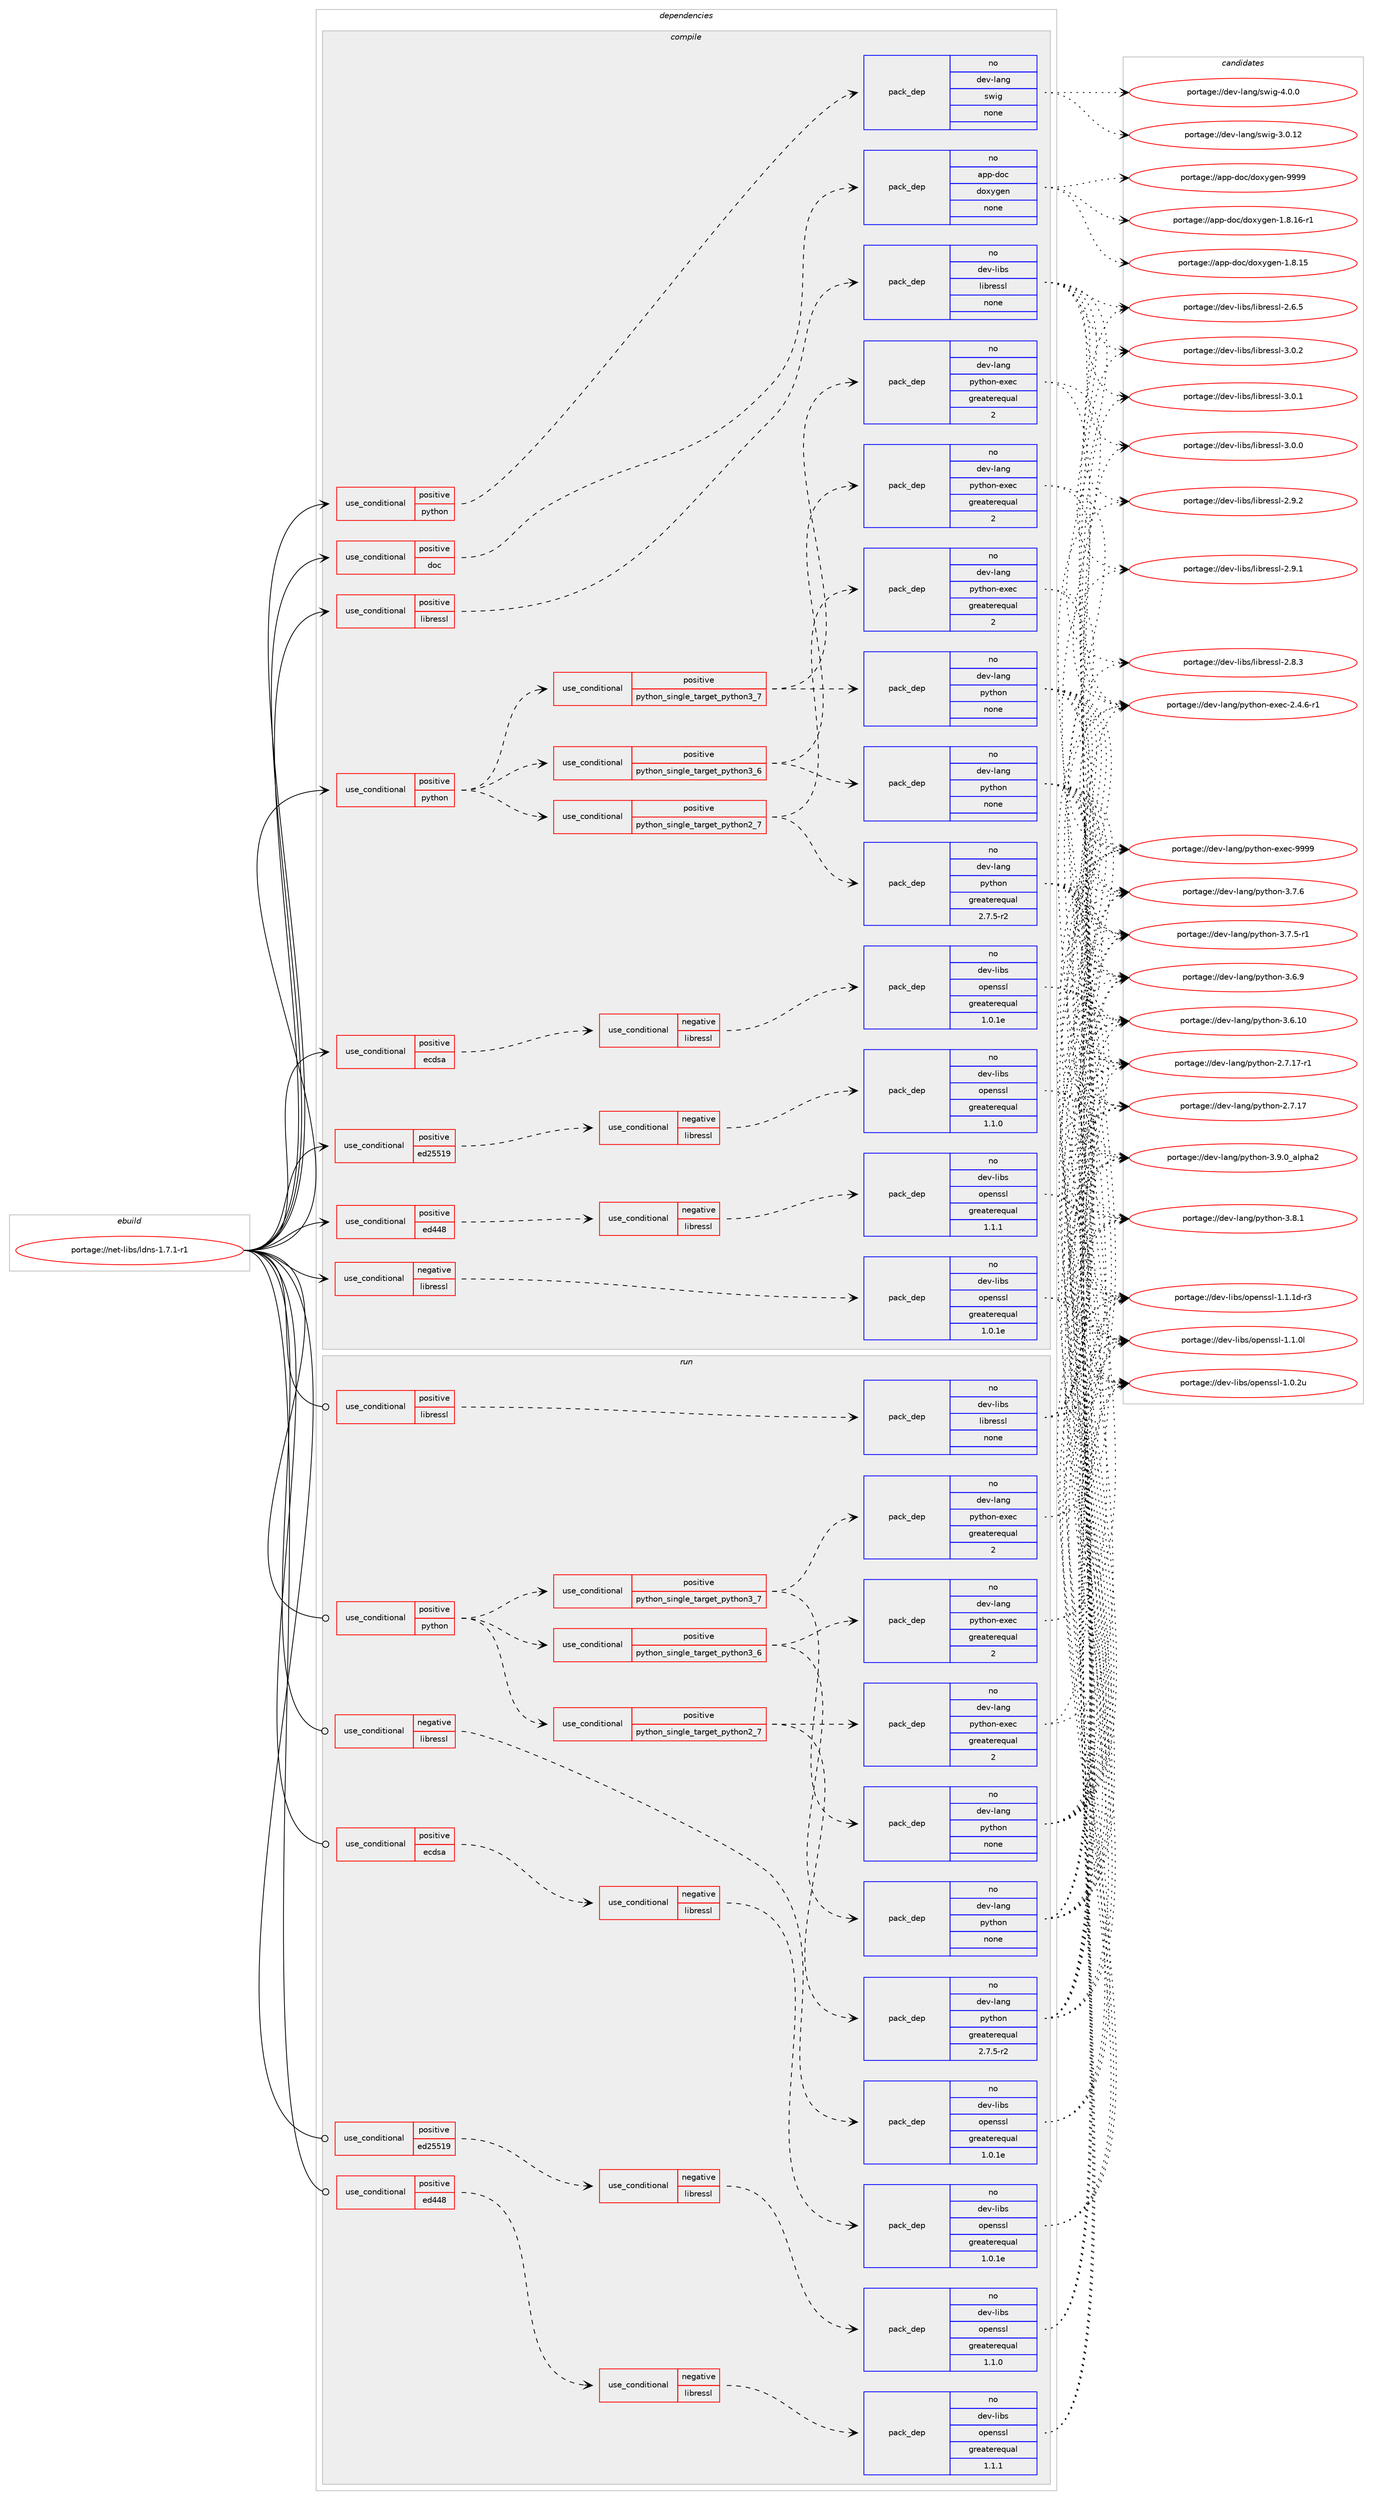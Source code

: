 digraph prolog {

# *************
# Graph options
# *************

newrank=true;
concentrate=true;
compound=true;
graph [rankdir=LR,fontname=Helvetica,fontsize=10,ranksep=1.5];#, ranksep=2.5, nodesep=0.2];
edge  [arrowhead=vee];
node  [fontname=Helvetica,fontsize=10];

# **********
# The ebuild
# **********

subgraph cluster_leftcol {
color=gray;
rank=same;
label=<<i>ebuild</i>>;
id [label="portage://net-libs/ldns-1.7.1-r1", color=red, width=4, href="../net-libs/ldns-1.7.1-r1.svg"];
}

# ****************
# The dependencies
# ****************

subgraph cluster_midcol {
color=gray;
label=<<i>dependencies</i>>;
subgraph cluster_compile {
fillcolor="#eeeeee";
style=filled;
label=<<i>compile</i>>;
subgraph cond26279 {
dependency124116 [label=<<TABLE BORDER="0" CELLBORDER="1" CELLSPACING="0" CELLPADDING="4"><TR><TD ROWSPAN="3" CELLPADDING="10">use_conditional</TD></TR><TR><TD>negative</TD></TR><TR><TD>libressl</TD></TR></TABLE>>, shape=none, color=red];
subgraph pack95688 {
dependency124117 [label=<<TABLE BORDER="0" CELLBORDER="1" CELLSPACING="0" CELLPADDING="4" WIDTH="220"><TR><TD ROWSPAN="6" CELLPADDING="30">pack_dep</TD></TR><TR><TD WIDTH="110">no</TD></TR><TR><TD>dev-libs</TD></TR><TR><TD>openssl</TD></TR><TR><TD>greaterequal</TD></TR><TR><TD>1.0.1e</TD></TR></TABLE>>, shape=none, color=blue];
}
dependency124116:e -> dependency124117:w [weight=20,style="dashed",arrowhead="vee"];
}
id:e -> dependency124116:w [weight=20,style="solid",arrowhead="vee"];
subgraph cond26280 {
dependency124118 [label=<<TABLE BORDER="0" CELLBORDER="1" CELLSPACING="0" CELLPADDING="4"><TR><TD ROWSPAN="3" CELLPADDING="10">use_conditional</TD></TR><TR><TD>positive</TD></TR><TR><TD>doc</TD></TR></TABLE>>, shape=none, color=red];
subgraph pack95689 {
dependency124119 [label=<<TABLE BORDER="0" CELLBORDER="1" CELLSPACING="0" CELLPADDING="4" WIDTH="220"><TR><TD ROWSPAN="6" CELLPADDING="30">pack_dep</TD></TR><TR><TD WIDTH="110">no</TD></TR><TR><TD>app-doc</TD></TR><TR><TD>doxygen</TD></TR><TR><TD>none</TD></TR><TR><TD></TD></TR></TABLE>>, shape=none, color=blue];
}
dependency124118:e -> dependency124119:w [weight=20,style="dashed",arrowhead="vee"];
}
id:e -> dependency124118:w [weight=20,style="solid",arrowhead="vee"];
subgraph cond26281 {
dependency124120 [label=<<TABLE BORDER="0" CELLBORDER="1" CELLSPACING="0" CELLPADDING="4"><TR><TD ROWSPAN="3" CELLPADDING="10">use_conditional</TD></TR><TR><TD>positive</TD></TR><TR><TD>ecdsa</TD></TR></TABLE>>, shape=none, color=red];
subgraph cond26282 {
dependency124121 [label=<<TABLE BORDER="0" CELLBORDER="1" CELLSPACING="0" CELLPADDING="4"><TR><TD ROWSPAN="3" CELLPADDING="10">use_conditional</TD></TR><TR><TD>negative</TD></TR><TR><TD>libressl</TD></TR></TABLE>>, shape=none, color=red];
subgraph pack95690 {
dependency124122 [label=<<TABLE BORDER="0" CELLBORDER="1" CELLSPACING="0" CELLPADDING="4" WIDTH="220"><TR><TD ROWSPAN="6" CELLPADDING="30">pack_dep</TD></TR><TR><TD WIDTH="110">no</TD></TR><TR><TD>dev-libs</TD></TR><TR><TD>openssl</TD></TR><TR><TD>greaterequal</TD></TR><TR><TD>1.0.1e</TD></TR></TABLE>>, shape=none, color=blue];
}
dependency124121:e -> dependency124122:w [weight=20,style="dashed",arrowhead="vee"];
}
dependency124120:e -> dependency124121:w [weight=20,style="dashed",arrowhead="vee"];
}
id:e -> dependency124120:w [weight=20,style="solid",arrowhead="vee"];
subgraph cond26283 {
dependency124123 [label=<<TABLE BORDER="0" CELLBORDER="1" CELLSPACING="0" CELLPADDING="4"><TR><TD ROWSPAN="3" CELLPADDING="10">use_conditional</TD></TR><TR><TD>positive</TD></TR><TR><TD>ed25519</TD></TR></TABLE>>, shape=none, color=red];
subgraph cond26284 {
dependency124124 [label=<<TABLE BORDER="0" CELLBORDER="1" CELLSPACING="0" CELLPADDING="4"><TR><TD ROWSPAN="3" CELLPADDING="10">use_conditional</TD></TR><TR><TD>negative</TD></TR><TR><TD>libressl</TD></TR></TABLE>>, shape=none, color=red];
subgraph pack95691 {
dependency124125 [label=<<TABLE BORDER="0" CELLBORDER="1" CELLSPACING="0" CELLPADDING="4" WIDTH="220"><TR><TD ROWSPAN="6" CELLPADDING="30">pack_dep</TD></TR><TR><TD WIDTH="110">no</TD></TR><TR><TD>dev-libs</TD></TR><TR><TD>openssl</TD></TR><TR><TD>greaterequal</TD></TR><TR><TD>1.1.0</TD></TR></TABLE>>, shape=none, color=blue];
}
dependency124124:e -> dependency124125:w [weight=20,style="dashed",arrowhead="vee"];
}
dependency124123:e -> dependency124124:w [weight=20,style="dashed",arrowhead="vee"];
}
id:e -> dependency124123:w [weight=20,style="solid",arrowhead="vee"];
subgraph cond26285 {
dependency124126 [label=<<TABLE BORDER="0" CELLBORDER="1" CELLSPACING="0" CELLPADDING="4"><TR><TD ROWSPAN="3" CELLPADDING="10">use_conditional</TD></TR><TR><TD>positive</TD></TR><TR><TD>ed448</TD></TR></TABLE>>, shape=none, color=red];
subgraph cond26286 {
dependency124127 [label=<<TABLE BORDER="0" CELLBORDER="1" CELLSPACING="0" CELLPADDING="4"><TR><TD ROWSPAN="3" CELLPADDING="10">use_conditional</TD></TR><TR><TD>negative</TD></TR><TR><TD>libressl</TD></TR></TABLE>>, shape=none, color=red];
subgraph pack95692 {
dependency124128 [label=<<TABLE BORDER="0" CELLBORDER="1" CELLSPACING="0" CELLPADDING="4" WIDTH="220"><TR><TD ROWSPAN="6" CELLPADDING="30">pack_dep</TD></TR><TR><TD WIDTH="110">no</TD></TR><TR><TD>dev-libs</TD></TR><TR><TD>openssl</TD></TR><TR><TD>greaterequal</TD></TR><TR><TD>1.1.1</TD></TR></TABLE>>, shape=none, color=blue];
}
dependency124127:e -> dependency124128:w [weight=20,style="dashed",arrowhead="vee"];
}
dependency124126:e -> dependency124127:w [weight=20,style="dashed",arrowhead="vee"];
}
id:e -> dependency124126:w [weight=20,style="solid",arrowhead="vee"];
subgraph cond26287 {
dependency124129 [label=<<TABLE BORDER="0" CELLBORDER="1" CELLSPACING="0" CELLPADDING="4"><TR><TD ROWSPAN="3" CELLPADDING="10">use_conditional</TD></TR><TR><TD>positive</TD></TR><TR><TD>libressl</TD></TR></TABLE>>, shape=none, color=red];
subgraph pack95693 {
dependency124130 [label=<<TABLE BORDER="0" CELLBORDER="1" CELLSPACING="0" CELLPADDING="4" WIDTH="220"><TR><TD ROWSPAN="6" CELLPADDING="30">pack_dep</TD></TR><TR><TD WIDTH="110">no</TD></TR><TR><TD>dev-libs</TD></TR><TR><TD>libressl</TD></TR><TR><TD>none</TD></TR><TR><TD></TD></TR></TABLE>>, shape=none, color=blue];
}
dependency124129:e -> dependency124130:w [weight=20,style="dashed",arrowhead="vee"];
}
id:e -> dependency124129:w [weight=20,style="solid",arrowhead="vee"];
subgraph cond26288 {
dependency124131 [label=<<TABLE BORDER="0" CELLBORDER="1" CELLSPACING="0" CELLPADDING="4"><TR><TD ROWSPAN="3" CELLPADDING="10">use_conditional</TD></TR><TR><TD>positive</TD></TR><TR><TD>python</TD></TR></TABLE>>, shape=none, color=red];
subgraph cond26289 {
dependency124132 [label=<<TABLE BORDER="0" CELLBORDER="1" CELLSPACING="0" CELLPADDING="4"><TR><TD ROWSPAN="3" CELLPADDING="10">use_conditional</TD></TR><TR><TD>positive</TD></TR><TR><TD>python_single_target_python2_7</TD></TR></TABLE>>, shape=none, color=red];
subgraph pack95694 {
dependency124133 [label=<<TABLE BORDER="0" CELLBORDER="1" CELLSPACING="0" CELLPADDING="4" WIDTH="220"><TR><TD ROWSPAN="6" CELLPADDING="30">pack_dep</TD></TR><TR><TD WIDTH="110">no</TD></TR><TR><TD>dev-lang</TD></TR><TR><TD>python</TD></TR><TR><TD>greaterequal</TD></TR><TR><TD>2.7.5-r2</TD></TR></TABLE>>, shape=none, color=blue];
}
dependency124132:e -> dependency124133:w [weight=20,style="dashed",arrowhead="vee"];
subgraph pack95695 {
dependency124134 [label=<<TABLE BORDER="0" CELLBORDER="1" CELLSPACING="0" CELLPADDING="4" WIDTH="220"><TR><TD ROWSPAN="6" CELLPADDING="30">pack_dep</TD></TR><TR><TD WIDTH="110">no</TD></TR><TR><TD>dev-lang</TD></TR><TR><TD>python-exec</TD></TR><TR><TD>greaterequal</TD></TR><TR><TD>2</TD></TR></TABLE>>, shape=none, color=blue];
}
dependency124132:e -> dependency124134:w [weight=20,style="dashed",arrowhead="vee"];
}
dependency124131:e -> dependency124132:w [weight=20,style="dashed",arrowhead="vee"];
subgraph cond26290 {
dependency124135 [label=<<TABLE BORDER="0" CELLBORDER="1" CELLSPACING="0" CELLPADDING="4"><TR><TD ROWSPAN="3" CELLPADDING="10">use_conditional</TD></TR><TR><TD>positive</TD></TR><TR><TD>python_single_target_python3_6</TD></TR></TABLE>>, shape=none, color=red];
subgraph pack95696 {
dependency124136 [label=<<TABLE BORDER="0" CELLBORDER="1" CELLSPACING="0" CELLPADDING="4" WIDTH="220"><TR><TD ROWSPAN="6" CELLPADDING="30">pack_dep</TD></TR><TR><TD WIDTH="110">no</TD></TR><TR><TD>dev-lang</TD></TR><TR><TD>python</TD></TR><TR><TD>none</TD></TR><TR><TD></TD></TR></TABLE>>, shape=none, color=blue];
}
dependency124135:e -> dependency124136:w [weight=20,style="dashed",arrowhead="vee"];
subgraph pack95697 {
dependency124137 [label=<<TABLE BORDER="0" CELLBORDER="1" CELLSPACING="0" CELLPADDING="4" WIDTH="220"><TR><TD ROWSPAN="6" CELLPADDING="30">pack_dep</TD></TR><TR><TD WIDTH="110">no</TD></TR><TR><TD>dev-lang</TD></TR><TR><TD>python-exec</TD></TR><TR><TD>greaterequal</TD></TR><TR><TD>2</TD></TR></TABLE>>, shape=none, color=blue];
}
dependency124135:e -> dependency124137:w [weight=20,style="dashed",arrowhead="vee"];
}
dependency124131:e -> dependency124135:w [weight=20,style="dashed",arrowhead="vee"];
subgraph cond26291 {
dependency124138 [label=<<TABLE BORDER="0" CELLBORDER="1" CELLSPACING="0" CELLPADDING="4"><TR><TD ROWSPAN="3" CELLPADDING="10">use_conditional</TD></TR><TR><TD>positive</TD></TR><TR><TD>python_single_target_python3_7</TD></TR></TABLE>>, shape=none, color=red];
subgraph pack95698 {
dependency124139 [label=<<TABLE BORDER="0" CELLBORDER="1" CELLSPACING="0" CELLPADDING="4" WIDTH="220"><TR><TD ROWSPAN="6" CELLPADDING="30">pack_dep</TD></TR><TR><TD WIDTH="110">no</TD></TR><TR><TD>dev-lang</TD></TR><TR><TD>python</TD></TR><TR><TD>none</TD></TR><TR><TD></TD></TR></TABLE>>, shape=none, color=blue];
}
dependency124138:e -> dependency124139:w [weight=20,style="dashed",arrowhead="vee"];
subgraph pack95699 {
dependency124140 [label=<<TABLE BORDER="0" CELLBORDER="1" CELLSPACING="0" CELLPADDING="4" WIDTH="220"><TR><TD ROWSPAN="6" CELLPADDING="30">pack_dep</TD></TR><TR><TD WIDTH="110">no</TD></TR><TR><TD>dev-lang</TD></TR><TR><TD>python-exec</TD></TR><TR><TD>greaterequal</TD></TR><TR><TD>2</TD></TR></TABLE>>, shape=none, color=blue];
}
dependency124138:e -> dependency124140:w [weight=20,style="dashed",arrowhead="vee"];
}
dependency124131:e -> dependency124138:w [weight=20,style="dashed",arrowhead="vee"];
}
id:e -> dependency124131:w [weight=20,style="solid",arrowhead="vee"];
subgraph cond26292 {
dependency124141 [label=<<TABLE BORDER="0" CELLBORDER="1" CELLSPACING="0" CELLPADDING="4"><TR><TD ROWSPAN="3" CELLPADDING="10">use_conditional</TD></TR><TR><TD>positive</TD></TR><TR><TD>python</TD></TR></TABLE>>, shape=none, color=red];
subgraph pack95700 {
dependency124142 [label=<<TABLE BORDER="0" CELLBORDER="1" CELLSPACING="0" CELLPADDING="4" WIDTH="220"><TR><TD ROWSPAN="6" CELLPADDING="30">pack_dep</TD></TR><TR><TD WIDTH="110">no</TD></TR><TR><TD>dev-lang</TD></TR><TR><TD>swig</TD></TR><TR><TD>none</TD></TR><TR><TD></TD></TR></TABLE>>, shape=none, color=blue];
}
dependency124141:e -> dependency124142:w [weight=20,style="dashed",arrowhead="vee"];
}
id:e -> dependency124141:w [weight=20,style="solid",arrowhead="vee"];
}
subgraph cluster_compileandrun {
fillcolor="#eeeeee";
style=filled;
label=<<i>compile and run</i>>;
}
subgraph cluster_run {
fillcolor="#eeeeee";
style=filled;
label=<<i>run</i>>;
subgraph cond26293 {
dependency124143 [label=<<TABLE BORDER="0" CELLBORDER="1" CELLSPACING="0" CELLPADDING="4"><TR><TD ROWSPAN="3" CELLPADDING="10">use_conditional</TD></TR><TR><TD>negative</TD></TR><TR><TD>libressl</TD></TR></TABLE>>, shape=none, color=red];
subgraph pack95701 {
dependency124144 [label=<<TABLE BORDER="0" CELLBORDER="1" CELLSPACING="0" CELLPADDING="4" WIDTH="220"><TR><TD ROWSPAN="6" CELLPADDING="30">pack_dep</TD></TR><TR><TD WIDTH="110">no</TD></TR><TR><TD>dev-libs</TD></TR><TR><TD>openssl</TD></TR><TR><TD>greaterequal</TD></TR><TR><TD>1.0.1e</TD></TR></TABLE>>, shape=none, color=blue];
}
dependency124143:e -> dependency124144:w [weight=20,style="dashed",arrowhead="vee"];
}
id:e -> dependency124143:w [weight=20,style="solid",arrowhead="odot"];
subgraph cond26294 {
dependency124145 [label=<<TABLE BORDER="0" CELLBORDER="1" CELLSPACING="0" CELLPADDING="4"><TR><TD ROWSPAN="3" CELLPADDING="10">use_conditional</TD></TR><TR><TD>positive</TD></TR><TR><TD>ecdsa</TD></TR></TABLE>>, shape=none, color=red];
subgraph cond26295 {
dependency124146 [label=<<TABLE BORDER="0" CELLBORDER="1" CELLSPACING="0" CELLPADDING="4"><TR><TD ROWSPAN="3" CELLPADDING="10">use_conditional</TD></TR><TR><TD>negative</TD></TR><TR><TD>libressl</TD></TR></TABLE>>, shape=none, color=red];
subgraph pack95702 {
dependency124147 [label=<<TABLE BORDER="0" CELLBORDER="1" CELLSPACING="0" CELLPADDING="4" WIDTH="220"><TR><TD ROWSPAN="6" CELLPADDING="30">pack_dep</TD></TR><TR><TD WIDTH="110">no</TD></TR><TR><TD>dev-libs</TD></TR><TR><TD>openssl</TD></TR><TR><TD>greaterequal</TD></TR><TR><TD>1.0.1e</TD></TR></TABLE>>, shape=none, color=blue];
}
dependency124146:e -> dependency124147:w [weight=20,style="dashed",arrowhead="vee"];
}
dependency124145:e -> dependency124146:w [weight=20,style="dashed",arrowhead="vee"];
}
id:e -> dependency124145:w [weight=20,style="solid",arrowhead="odot"];
subgraph cond26296 {
dependency124148 [label=<<TABLE BORDER="0" CELLBORDER="1" CELLSPACING="0" CELLPADDING="4"><TR><TD ROWSPAN="3" CELLPADDING="10">use_conditional</TD></TR><TR><TD>positive</TD></TR><TR><TD>ed25519</TD></TR></TABLE>>, shape=none, color=red];
subgraph cond26297 {
dependency124149 [label=<<TABLE BORDER="0" CELLBORDER="1" CELLSPACING="0" CELLPADDING="4"><TR><TD ROWSPAN="3" CELLPADDING="10">use_conditional</TD></TR><TR><TD>negative</TD></TR><TR><TD>libressl</TD></TR></TABLE>>, shape=none, color=red];
subgraph pack95703 {
dependency124150 [label=<<TABLE BORDER="0" CELLBORDER="1" CELLSPACING="0" CELLPADDING="4" WIDTH="220"><TR><TD ROWSPAN="6" CELLPADDING="30">pack_dep</TD></TR><TR><TD WIDTH="110">no</TD></TR><TR><TD>dev-libs</TD></TR><TR><TD>openssl</TD></TR><TR><TD>greaterequal</TD></TR><TR><TD>1.1.0</TD></TR></TABLE>>, shape=none, color=blue];
}
dependency124149:e -> dependency124150:w [weight=20,style="dashed",arrowhead="vee"];
}
dependency124148:e -> dependency124149:w [weight=20,style="dashed",arrowhead="vee"];
}
id:e -> dependency124148:w [weight=20,style="solid",arrowhead="odot"];
subgraph cond26298 {
dependency124151 [label=<<TABLE BORDER="0" CELLBORDER="1" CELLSPACING="0" CELLPADDING="4"><TR><TD ROWSPAN="3" CELLPADDING="10">use_conditional</TD></TR><TR><TD>positive</TD></TR><TR><TD>ed448</TD></TR></TABLE>>, shape=none, color=red];
subgraph cond26299 {
dependency124152 [label=<<TABLE BORDER="0" CELLBORDER="1" CELLSPACING="0" CELLPADDING="4"><TR><TD ROWSPAN="3" CELLPADDING="10">use_conditional</TD></TR><TR><TD>negative</TD></TR><TR><TD>libressl</TD></TR></TABLE>>, shape=none, color=red];
subgraph pack95704 {
dependency124153 [label=<<TABLE BORDER="0" CELLBORDER="1" CELLSPACING="0" CELLPADDING="4" WIDTH="220"><TR><TD ROWSPAN="6" CELLPADDING="30">pack_dep</TD></TR><TR><TD WIDTH="110">no</TD></TR><TR><TD>dev-libs</TD></TR><TR><TD>openssl</TD></TR><TR><TD>greaterequal</TD></TR><TR><TD>1.1.1</TD></TR></TABLE>>, shape=none, color=blue];
}
dependency124152:e -> dependency124153:w [weight=20,style="dashed",arrowhead="vee"];
}
dependency124151:e -> dependency124152:w [weight=20,style="dashed",arrowhead="vee"];
}
id:e -> dependency124151:w [weight=20,style="solid",arrowhead="odot"];
subgraph cond26300 {
dependency124154 [label=<<TABLE BORDER="0" CELLBORDER="1" CELLSPACING="0" CELLPADDING="4"><TR><TD ROWSPAN="3" CELLPADDING="10">use_conditional</TD></TR><TR><TD>positive</TD></TR><TR><TD>libressl</TD></TR></TABLE>>, shape=none, color=red];
subgraph pack95705 {
dependency124155 [label=<<TABLE BORDER="0" CELLBORDER="1" CELLSPACING="0" CELLPADDING="4" WIDTH="220"><TR><TD ROWSPAN="6" CELLPADDING="30">pack_dep</TD></TR><TR><TD WIDTH="110">no</TD></TR><TR><TD>dev-libs</TD></TR><TR><TD>libressl</TD></TR><TR><TD>none</TD></TR><TR><TD></TD></TR></TABLE>>, shape=none, color=blue];
}
dependency124154:e -> dependency124155:w [weight=20,style="dashed",arrowhead="vee"];
}
id:e -> dependency124154:w [weight=20,style="solid",arrowhead="odot"];
subgraph cond26301 {
dependency124156 [label=<<TABLE BORDER="0" CELLBORDER="1" CELLSPACING="0" CELLPADDING="4"><TR><TD ROWSPAN="3" CELLPADDING="10">use_conditional</TD></TR><TR><TD>positive</TD></TR><TR><TD>python</TD></TR></TABLE>>, shape=none, color=red];
subgraph cond26302 {
dependency124157 [label=<<TABLE BORDER="0" CELLBORDER="1" CELLSPACING="0" CELLPADDING="4"><TR><TD ROWSPAN="3" CELLPADDING="10">use_conditional</TD></TR><TR><TD>positive</TD></TR><TR><TD>python_single_target_python2_7</TD></TR></TABLE>>, shape=none, color=red];
subgraph pack95706 {
dependency124158 [label=<<TABLE BORDER="0" CELLBORDER="1" CELLSPACING="0" CELLPADDING="4" WIDTH="220"><TR><TD ROWSPAN="6" CELLPADDING="30">pack_dep</TD></TR><TR><TD WIDTH="110">no</TD></TR><TR><TD>dev-lang</TD></TR><TR><TD>python</TD></TR><TR><TD>greaterequal</TD></TR><TR><TD>2.7.5-r2</TD></TR></TABLE>>, shape=none, color=blue];
}
dependency124157:e -> dependency124158:w [weight=20,style="dashed",arrowhead="vee"];
subgraph pack95707 {
dependency124159 [label=<<TABLE BORDER="0" CELLBORDER="1" CELLSPACING="0" CELLPADDING="4" WIDTH="220"><TR><TD ROWSPAN="6" CELLPADDING="30">pack_dep</TD></TR><TR><TD WIDTH="110">no</TD></TR><TR><TD>dev-lang</TD></TR><TR><TD>python-exec</TD></TR><TR><TD>greaterequal</TD></TR><TR><TD>2</TD></TR></TABLE>>, shape=none, color=blue];
}
dependency124157:e -> dependency124159:w [weight=20,style="dashed",arrowhead="vee"];
}
dependency124156:e -> dependency124157:w [weight=20,style="dashed",arrowhead="vee"];
subgraph cond26303 {
dependency124160 [label=<<TABLE BORDER="0" CELLBORDER="1" CELLSPACING="0" CELLPADDING="4"><TR><TD ROWSPAN="3" CELLPADDING="10">use_conditional</TD></TR><TR><TD>positive</TD></TR><TR><TD>python_single_target_python3_6</TD></TR></TABLE>>, shape=none, color=red];
subgraph pack95708 {
dependency124161 [label=<<TABLE BORDER="0" CELLBORDER="1" CELLSPACING="0" CELLPADDING="4" WIDTH="220"><TR><TD ROWSPAN="6" CELLPADDING="30">pack_dep</TD></TR><TR><TD WIDTH="110">no</TD></TR><TR><TD>dev-lang</TD></TR><TR><TD>python</TD></TR><TR><TD>none</TD></TR><TR><TD></TD></TR></TABLE>>, shape=none, color=blue];
}
dependency124160:e -> dependency124161:w [weight=20,style="dashed",arrowhead="vee"];
subgraph pack95709 {
dependency124162 [label=<<TABLE BORDER="0" CELLBORDER="1" CELLSPACING="0" CELLPADDING="4" WIDTH="220"><TR><TD ROWSPAN="6" CELLPADDING="30">pack_dep</TD></TR><TR><TD WIDTH="110">no</TD></TR><TR><TD>dev-lang</TD></TR><TR><TD>python-exec</TD></TR><TR><TD>greaterequal</TD></TR><TR><TD>2</TD></TR></TABLE>>, shape=none, color=blue];
}
dependency124160:e -> dependency124162:w [weight=20,style="dashed",arrowhead="vee"];
}
dependency124156:e -> dependency124160:w [weight=20,style="dashed",arrowhead="vee"];
subgraph cond26304 {
dependency124163 [label=<<TABLE BORDER="0" CELLBORDER="1" CELLSPACING="0" CELLPADDING="4"><TR><TD ROWSPAN="3" CELLPADDING="10">use_conditional</TD></TR><TR><TD>positive</TD></TR><TR><TD>python_single_target_python3_7</TD></TR></TABLE>>, shape=none, color=red];
subgraph pack95710 {
dependency124164 [label=<<TABLE BORDER="0" CELLBORDER="1" CELLSPACING="0" CELLPADDING="4" WIDTH="220"><TR><TD ROWSPAN="6" CELLPADDING="30">pack_dep</TD></TR><TR><TD WIDTH="110">no</TD></TR><TR><TD>dev-lang</TD></TR><TR><TD>python</TD></TR><TR><TD>none</TD></TR><TR><TD></TD></TR></TABLE>>, shape=none, color=blue];
}
dependency124163:e -> dependency124164:w [weight=20,style="dashed",arrowhead="vee"];
subgraph pack95711 {
dependency124165 [label=<<TABLE BORDER="0" CELLBORDER="1" CELLSPACING="0" CELLPADDING="4" WIDTH="220"><TR><TD ROWSPAN="6" CELLPADDING="30">pack_dep</TD></TR><TR><TD WIDTH="110">no</TD></TR><TR><TD>dev-lang</TD></TR><TR><TD>python-exec</TD></TR><TR><TD>greaterequal</TD></TR><TR><TD>2</TD></TR></TABLE>>, shape=none, color=blue];
}
dependency124163:e -> dependency124165:w [weight=20,style="dashed",arrowhead="vee"];
}
dependency124156:e -> dependency124163:w [weight=20,style="dashed",arrowhead="vee"];
}
id:e -> dependency124156:w [weight=20,style="solid",arrowhead="odot"];
}
}

# **************
# The candidates
# **************

subgraph cluster_choices {
rank=same;
color=gray;
label=<<i>candidates</i>>;

subgraph choice95688 {
color=black;
nodesep=1;
choice1001011184510810598115471111121011101151151084549464946491004511451 [label="portage://dev-libs/openssl-1.1.1d-r3", color=red, width=4,href="../dev-libs/openssl-1.1.1d-r3.svg"];
choice100101118451081059811547111112101110115115108454946494648108 [label="portage://dev-libs/openssl-1.1.0l", color=red, width=4,href="../dev-libs/openssl-1.1.0l.svg"];
choice100101118451081059811547111112101110115115108454946484650117 [label="portage://dev-libs/openssl-1.0.2u", color=red, width=4,href="../dev-libs/openssl-1.0.2u.svg"];
dependency124117:e -> choice1001011184510810598115471111121011101151151084549464946491004511451:w [style=dotted,weight="100"];
dependency124117:e -> choice100101118451081059811547111112101110115115108454946494648108:w [style=dotted,weight="100"];
dependency124117:e -> choice100101118451081059811547111112101110115115108454946484650117:w [style=dotted,weight="100"];
}
subgraph choice95689 {
color=black;
nodesep=1;
choice971121124510011199471001111201211031011104557575757 [label="portage://app-doc/doxygen-9999", color=red, width=4,href="../app-doc/doxygen-9999.svg"];
choice97112112451001119947100111120121103101110454946564649544511449 [label="portage://app-doc/doxygen-1.8.16-r1", color=red, width=4,href="../app-doc/doxygen-1.8.16-r1.svg"];
choice9711211245100111994710011112012110310111045494656464953 [label="portage://app-doc/doxygen-1.8.15", color=red, width=4,href="../app-doc/doxygen-1.8.15.svg"];
dependency124119:e -> choice971121124510011199471001111201211031011104557575757:w [style=dotted,weight="100"];
dependency124119:e -> choice97112112451001119947100111120121103101110454946564649544511449:w [style=dotted,weight="100"];
dependency124119:e -> choice9711211245100111994710011112012110310111045494656464953:w [style=dotted,weight="100"];
}
subgraph choice95690 {
color=black;
nodesep=1;
choice1001011184510810598115471111121011101151151084549464946491004511451 [label="portage://dev-libs/openssl-1.1.1d-r3", color=red, width=4,href="../dev-libs/openssl-1.1.1d-r3.svg"];
choice100101118451081059811547111112101110115115108454946494648108 [label="portage://dev-libs/openssl-1.1.0l", color=red, width=4,href="../dev-libs/openssl-1.1.0l.svg"];
choice100101118451081059811547111112101110115115108454946484650117 [label="portage://dev-libs/openssl-1.0.2u", color=red, width=4,href="../dev-libs/openssl-1.0.2u.svg"];
dependency124122:e -> choice1001011184510810598115471111121011101151151084549464946491004511451:w [style=dotted,weight="100"];
dependency124122:e -> choice100101118451081059811547111112101110115115108454946494648108:w [style=dotted,weight="100"];
dependency124122:e -> choice100101118451081059811547111112101110115115108454946484650117:w [style=dotted,weight="100"];
}
subgraph choice95691 {
color=black;
nodesep=1;
choice1001011184510810598115471111121011101151151084549464946491004511451 [label="portage://dev-libs/openssl-1.1.1d-r3", color=red, width=4,href="../dev-libs/openssl-1.1.1d-r3.svg"];
choice100101118451081059811547111112101110115115108454946494648108 [label="portage://dev-libs/openssl-1.1.0l", color=red, width=4,href="../dev-libs/openssl-1.1.0l.svg"];
choice100101118451081059811547111112101110115115108454946484650117 [label="portage://dev-libs/openssl-1.0.2u", color=red, width=4,href="../dev-libs/openssl-1.0.2u.svg"];
dependency124125:e -> choice1001011184510810598115471111121011101151151084549464946491004511451:w [style=dotted,weight="100"];
dependency124125:e -> choice100101118451081059811547111112101110115115108454946494648108:w [style=dotted,weight="100"];
dependency124125:e -> choice100101118451081059811547111112101110115115108454946484650117:w [style=dotted,weight="100"];
}
subgraph choice95692 {
color=black;
nodesep=1;
choice1001011184510810598115471111121011101151151084549464946491004511451 [label="portage://dev-libs/openssl-1.1.1d-r3", color=red, width=4,href="../dev-libs/openssl-1.1.1d-r3.svg"];
choice100101118451081059811547111112101110115115108454946494648108 [label="portage://dev-libs/openssl-1.1.0l", color=red, width=4,href="../dev-libs/openssl-1.1.0l.svg"];
choice100101118451081059811547111112101110115115108454946484650117 [label="portage://dev-libs/openssl-1.0.2u", color=red, width=4,href="../dev-libs/openssl-1.0.2u.svg"];
dependency124128:e -> choice1001011184510810598115471111121011101151151084549464946491004511451:w [style=dotted,weight="100"];
dependency124128:e -> choice100101118451081059811547111112101110115115108454946494648108:w [style=dotted,weight="100"];
dependency124128:e -> choice100101118451081059811547111112101110115115108454946484650117:w [style=dotted,weight="100"];
}
subgraph choice95693 {
color=black;
nodesep=1;
choice10010111845108105981154710810598114101115115108455146484650 [label="portage://dev-libs/libressl-3.0.2", color=red, width=4,href="../dev-libs/libressl-3.0.2.svg"];
choice10010111845108105981154710810598114101115115108455146484649 [label="portage://dev-libs/libressl-3.0.1", color=red, width=4,href="../dev-libs/libressl-3.0.1.svg"];
choice10010111845108105981154710810598114101115115108455146484648 [label="portage://dev-libs/libressl-3.0.0", color=red, width=4,href="../dev-libs/libressl-3.0.0.svg"];
choice10010111845108105981154710810598114101115115108455046574650 [label="portage://dev-libs/libressl-2.9.2", color=red, width=4,href="../dev-libs/libressl-2.9.2.svg"];
choice10010111845108105981154710810598114101115115108455046574649 [label="portage://dev-libs/libressl-2.9.1", color=red, width=4,href="../dev-libs/libressl-2.9.1.svg"];
choice10010111845108105981154710810598114101115115108455046564651 [label="portage://dev-libs/libressl-2.8.3", color=red, width=4,href="../dev-libs/libressl-2.8.3.svg"];
choice10010111845108105981154710810598114101115115108455046544653 [label="portage://dev-libs/libressl-2.6.5", color=red, width=4,href="../dev-libs/libressl-2.6.5.svg"];
dependency124130:e -> choice10010111845108105981154710810598114101115115108455146484650:w [style=dotted,weight="100"];
dependency124130:e -> choice10010111845108105981154710810598114101115115108455146484649:w [style=dotted,weight="100"];
dependency124130:e -> choice10010111845108105981154710810598114101115115108455146484648:w [style=dotted,weight="100"];
dependency124130:e -> choice10010111845108105981154710810598114101115115108455046574650:w [style=dotted,weight="100"];
dependency124130:e -> choice10010111845108105981154710810598114101115115108455046574649:w [style=dotted,weight="100"];
dependency124130:e -> choice10010111845108105981154710810598114101115115108455046564651:w [style=dotted,weight="100"];
dependency124130:e -> choice10010111845108105981154710810598114101115115108455046544653:w [style=dotted,weight="100"];
}
subgraph choice95694 {
color=black;
nodesep=1;
choice10010111845108971101034711212111610411111045514657464895971081121049750 [label="portage://dev-lang/python-3.9.0_alpha2", color=red, width=4,href="../dev-lang/python-3.9.0_alpha2.svg"];
choice100101118451089711010347112121116104111110455146564649 [label="portage://dev-lang/python-3.8.1", color=red, width=4,href="../dev-lang/python-3.8.1.svg"];
choice100101118451089711010347112121116104111110455146554654 [label="portage://dev-lang/python-3.7.6", color=red, width=4,href="../dev-lang/python-3.7.6.svg"];
choice1001011184510897110103471121211161041111104551465546534511449 [label="portage://dev-lang/python-3.7.5-r1", color=red, width=4,href="../dev-lang/python-3.7.5-r1.svg"];
choice100101118451089711010347112121116104111110455146544657 [label="portage://dev-lang/python-3.6.9", color=red, width=4,href="../dev-lang/python-3.6.9.svg"];
choice10010111845108971101034711212111610411111045514654464948 [label="portage://dev-lang/python-3.6.10", color=red, width=4,href="../dev-lang/python-3.6.10.svg"];
choice100101118451089711010347112121116104111110455046554649554511449 [label="portage://dev-lang/python-2.7.17-r1", color=red, width=4,href="../dev-lang/python-2.7.17-r1.svg"];
choice10010111845108971101034711212111610411111045504655464955 [label="portage://dev-lang/python-2.7.17", color=red, width=4,href="../dev-lang/python-2.7.17.svg"];
dependency124133:e -> choice10010111845108971101034711212111610411111045514657464895971081121049750:w [style=dotted,weight="100"];
dependency124133:e -> choice100101118451089711010347112121116104111110455146564649:w [style=dotted,weight="100"];
dependency124133:e -> choice100101118451089711010347112121116104111110455146554654:w [style=dotted,weight="100"];
dependency124133:e -> choice1001011184510897110103471121211161041111104551465546534511449:w [style=dotted,weight="100"];
dependency124133:e -> choice100101118451089711010347112121116104111110455146544657:w [style=dotted,weight="100"];
dependency124133:e -> choice10010111845108971101034711212111610411111045514654464948:w [style=dotted,weight="100"];
dependency124133:e -> choice100101118451089711010347112121116104111110455046554649554511449:w [style=dotted,weight="100"];
dependency124133:e -> choice10010111845108971101034711212111610411111045504655464955:w [style=dotted,weight="100"];
}
subgraph choice95695 {
color=black;
nodesep=1;
choice10010111845108971101034711212111610411111045101120101994557575757 [label="portage://dev-lang/python-exec-9999", color=red, width=4,href="../dev-lang/python-exec-9999.svg"];
choice10010111845108971101034711212111610411111045101120101994550465246544511449 [label="portage://dev-lang/python-exec-2.4.6-r1", color=red, width=4,href="../dev-lang/python-exec-2.4.6-r1.svg"];
dependency124134:e -> choice10010111845108971101034711212111610411111045101120101994557575757:w [style=dotted,weight="100"];
dependency124134:e -> choice10010111845108971101034711212111610411111045101120101994550465246544511449:w [style=dotted,weight="100"];
}
subgraph choice95696 {
color=black;
nodesep=1;
choice10010111845108971101034711212111610411111045514657464895971081121049750 [label="portage://dev-lang/python-3.9.0_alpha2", color=red, width=4,href="../dev-lang/python-3.9.0_alpha2.svg"];
choice100101118451089711010347112121116104111110455146564649 [label="portage://dev-lang/python-3.8.1", color=red, width=4,href="../dev-lang/python-3.8.1.svg"];
choice100101118451089711010347112121116104111110455146554654 [label="portage://dev-lang/python-3.7.6", color=red, width=4,href="../dev-lang/python-3.7.6.svg"];
choice1001011184510897110103471121211161041111104551465546534511449 [label="portage://dev-lang/python-3.7.5-r1", color=red, width=4,href="../dev-lang/python-3.7.5-r1.svg"];
choice100101118451089711010347112121116104111110455146544657 [label="portage://dev-lang/python-3.6.9", color=red, width=4,href="../dev-lang/python-3.6.9.svg"];
choice10010111845108971101034711212111610411111045514654464948 [label="portage://dev-lang/python-3.6.10", color=red, width=4,href="../dev-lang/python-3.6.10.svg"];
choice100101118451089711010347112121116104111110455046554649554511449 [label="portage://dev-lang/python-2.7.17-r1", color=red, width=4,href="../dev-lang/python-2.7.17-r1.svg"];
choice10010111845108971101034711212111610411111045504655464955 [label="portage://dev-lang/python-2.7.17", color=red, width=4,href="../dev-lang/python-2.7.17.svg"];
dependency124136:e -> choice10010111845108971101034711212111610411111045514657464895971081121049750:w [style=dotted,weight="100"];
dependency124136:e -> choice100101118451089711010347112121116104111110455146564649:w [style=dotted,weight="100"];
dependency124136:e -> choice100101118451089711010347112121116104111110455146554654:w [style=dotted,weight="100"];
dependency124136:e -> choice1001011184510897110103471121211161041111104551465546534511449:w [style=dotted,weight="100"];
dependency124136:e -> choice100101118451089711010347112121116104111110455146544657:w [style=dotted,weight="100"];
dependency124136:e -> choice10010111845108971101034711212111610411111045514654464948:w [style=dotted,weight="100"];
dependency124136:e -> choice100101118451089711010347112121116104111110455046554649554511449:w [style=dotted,weight="100"];
dependency124136:e -> choice10010111845108971101034711212111610411111045504655464955:w [style=dotted,weight="100"];
}
subgraph choice95697 {
color=black;
nodesep=1;
choice10010111845108971101034711212111610411111045101120101994557575757 [label="portage://dev-lang/python-exec-9999", color=red, width=4,href="../dev-lang/python-exec-9999.svg"];
choice10010111845108971101034711212111610411111045101120101994550465246544511449 [label="portage://dev-lang/python-exec-2.4.6-r1", color=red, width=4,href="../dev-lang/python-exec-2.4.6-r1.svg"];
dependency124137:e -> choice10010111845108971101034711212111610411111045101120101994557575757:w [style=dotted,weight="100"];
dependency124137:e -> choice10010111845108971101034711212111610411111045101120101994550465246544511449:w [style=dotted,weight="100"];
}
subgraph choice95698 {
color=black;
nodesep=1;
choice10010111845108971101034711212111610411111045514657464895971081121049750 [label="portage://dev-lang/python-3.9.0_alpha2", color=red, width=4,href="../dev-lang/python-3.9.0_alpha2.svg"];
choice100101118451089711010347112121116104111110455146564649 [label="portage://dev-lang/python-3.8.1", color=red, width=4,href="../dev-lang/python-3.8.1.svg"];
choice100101118451089711010347112121116104111110455146554654 [label="portage://dev-lang/python-3.7.6", color=red, width=4,href="../dev-lang/python-3.7.6.svg"];
choice1001011184510897110103471121211161041111104551465546534511449 [label="portage://dev-lang/python-3.7.5-r1", color=red, width=4,href="../dev-lang/python-3.7.5-r1.svg"];
choice100101118451089711010347112121116104111110455146544657 [label="portage://dev-lang/python-3.6.9", color=red, width=4,href="../dev-lang/python-3.6.9.svg"];
choice10010111845108971101034711212111610411111045514654464948 [label="portage://dev-lang/python-3.6.10", color=red, width=4,href="../dev-lang/python-3.6.10.svg"];
choice100101118451089711010347112121116104111110455046554649554511449 [label="portage://dev-lang/python-2.7.17-r1", color=red, width=4,href="../dev-lang/python-2.7.17-r1.svg"];
choice10010111845108971101034711212111610411111045504655464955 [label="portage://dev-lang/python-2.7.17", color=red, width=4,href="../dev-lang/python-2.7.17.svg"];
dependency124139:e -> choice10010111845108971101034711212111610411111045514657464895971081121049750:w [style=dotted,weight="100"];
dependency124139:e -> choice100101118451089711010347112121116104111110455146564649:w [style=dotted,weight="100"];
dependency124139:e -> choice100101118451089711010347112121116104111110455146554654:w [style=dotted,weight="100"];
dependency124139:e -> choice1001011184510897110103471121211161041111104551465546534511449:w [style=dotted,weight="100"];
dependency124139:e -> choice100101118451089711010347112121116104111110455146544657:w [style=dotted,weight="100"];
dependency124139:e -> choice10010111845108971101034711212111610411111045514654464948:w [style=dotted,weight="100"];
dependency124139:e -> choice100101118451089711010347112121116104111110455046554649554511449:w [style=dotted,weight="100"];
dependency124139:e -> choice10010111845108971101034711212111610411111045504655464955:w [style=dotted,weight="100"];
}
subgraph choice95699 {
color=black;
nodesep=1;
choice10010111845108971101034711212111610411111045101120101994557575757 [label="portage://dev-lang/python-exec-9999", color=red, width=4,href="../dev-lang/python-exec-9999.svg"];
choice10010111845108971101034711212111610411111045101120101994550465246544511449 [label="portage://dev-lang/python-exec-2.4.6-r1", color=red, width=4,href="../dev-lang/python-exec-2.4.6-r1.svg"];
dependency124140:e -> choice10010111845108971101034711212111610411111045101120101994557575757:w [style=dotted,weight="100"];
dependency124140:e -> choice10010111845108971101034711212111610411111045101120101994550465246544511449:w [style=dotted,weight="100"];
}
subgraph choice95700 {
color=black;
nodesep=1;
choice100101118451089711010347115119105103455246484648 [label="portage://dev-lang/swig-4.0.0", color=red, width=4,href="../dev-lang/swig-4.0.0.svg"];
choice10010111845108971101034711511910510345514648464950 [label="portage://dev-lang/swig-3.0.12", color=red, width=4,href="../dev-lang/swig-3.0.12.svg"];
dependency124142:e -> choice100101118451089711010347115119105103455246484648:w [style=dotted,weight="100"];
dependency124142:e -> choice10010111845108971101034711511910510345514648464950:w [style=dotted,weight="100"];
}
subgraph choice95701 {
color=black;
nodesep=1;
choice1001011184510810598115471111121011101151151084549464946491004511451 [label="portage://dev-libs/openssl-1.1.1d-r3", color=red, width=4,href="../dev-libs/openssl-1.1.1d-r3.svg"];
choice100101118451081059811547111112101110115115108454946494648108 [label="portage://dev-libs/openssl-1.1.0l", color=red, width=4,href="../dev-libs/openssl-1.1.0l.svg"];
choice100101118451081059811547111112101110115115108454946484650117 [label="portage://dev-libs/openssl-1.0.2u", color=red, width=4,href="../dev-libs/openssl-1.0.2u.svg"];
dependency124144:e -> choice1001011184510810598115471111121011101151151084549464946491004511451:w [style=dotted,weight="100"];
dependency124144:e -> choice100101118451081059811547111112101110115115108454946494648108:w [style=dotted,weight="100"];
dependency124144:e -> choice100101118451081059811547111112101110115115108454946484650117:w [style=dotted,weight="100"];
}
subgraph choice95702 {
color=black;
nodesep=1;
choice1001011184510810598115471111121011101151151084549464946491004511451 [label="portage://dev-libs/openssl-1.1.1d-r3", color=red, width=4,href="../dev-libs/openssl-1.1.1d-r3.svg"];
choice100101118451081059811547111112101110115115108454946494648108 [label="portage://dev-libs/openssl-1.1.0l", color=red, width=4,href="../dev-libs/openssl-1.1.0l.svg"];
choice100101118451081059811547111112101110115115108454946484650117 [label="portage://dev-libs/openssl-1.0.2u", color=red, width=4,href="../dev-libs/openssl-1.0.2u.svg"];
dependency124147:e -> choice1001011184510810598115471111121011101151151084549464946491004511451:w [style=dotted,weight="100"];
dependency124147:e -> choice100101118451081059811547111112101110115115108454946494648108:w [style=dotted,weight="100"];
dependency124147:e -> choice100101118451081059811547111112101110115115108454946484650117:w [style=dotted,weight="100"];
}
subgraph choice95703 {
color=black;
nodesep=1;
choice1001011184510810598115471111121011101151151084549464946491004511451 [label="portage://dev-libs/openssl-1.1.1d-r3", color=red, width=4,href="../dev-libs/openssl-1.1.1d-r3.svg"];
choice100101118451081059811547111112101110115115108454946494648108 [label="portage://dev-libs/openssl-1.1.0l", color=red, width=4,href="../dev-libs/openssl-1.1.0l.svg"];
choice100101118451081059811547111112101110115115108454946484650117 [label="portage://dev-libs/openssl-1.0.2u", color=red, width=4,href="../dev-libs/openssl-1.0.2u.svg"];
dependency124150:e -> choice1001011184510810598115471111121011101151151084549464946491004511451:w [style=dotted,weight="100"];
dependency124150:e -> choice100101118451081059811547111112101110115115108454946494648108:w [style=dotted,weight="100"];
dependency124150:e -> choice100101118451081059811547111112101110115115108454946484650117:w [style=dotted,weight="100"];
}
subgraph choice95704 {
color=black;
nodesep=1;
choice1001011184510810598115471111121011101151151084549464946491004511451 [label="portage://dev-libs/openssl-1.1.1d-r3", color=red, width=4,href="../dev-libs/openssl-1.1.1d-r3.svg"];
choice100101118451081059811547111112101110115115108454946494648108 [label="portage://dev-libs/openssl-1.1.0l", color=red, width=4,href="../dev-libs/openssl-1.1.0l.svg"];
choice100101118451081059811547111112101110115115108454946484650117 [label="portage://dev-libs/openssl-1.0.2u", color=red, width=4,href="../dev-libs/openssl-1.0.2u.svg"];
dependency124153:e -> choice1001011184510810598115471111121011101151151084549464946491004511451:w [style=dotted,weight="100"];
dependency124153:e -> choice100101118451081059811547111112101110115115108454946494648108:w [style=dotted,weight="100"];
dependency124153:e -> choice100101118451081059811547111112101110115115108454946484650117:w [style=dotted,weight="100"];
}
subgraph choice95705 {
color=black;
nodesep=1;
choice10010111845108105981154710810598114101115115108455146484650 [label="portage://dev-libs/libressl-3.0.2", color=red, width=4,href="../dev-libs/libressl-3.0.2.svg"];
choice10010111845108105981154710810598114101115115108455146484649 [label="portage://dev-libs/libressl-3.0.1", color=red, width=4,href="../dev-libs/libressl-3.0.1.svg"];
choice10010111845108105981154710810598114101115115108455146484648 [label="portage://dev-libs/libressl-3.0.0", color=red, width=4,href="../dev-libs/libressl-3.0.0.svg"];
choice10010111845108105981154710810598114101115115108455046574650 [label="portage://dev-libs/libressl-2.9.2", color=red, width=4,href="../dev-libs/libressl-2.9.2.svg"];
choice10010111845108105981154710810598114101115115108455046574649 [label="portage://dev-libs/libressl-2.9.1", color=red, width=4,href="../dev-libs/libressl-2.9.1.svg"];
choice10010111845108105981154710810598114101115115108455046564651 [label="portage://dev-libs/libressl-2.8.3", color=red, width=4,href="../dev-libs/libressl-2.8.3.svg"];
choice10010111845108105981154710810598114101115115108455046544653 [label="portage://dev-libs/libressl-2.6.5", color=red, width=4,href="../dev-libs/libressl-2.6.5.svg"];
dependency124155:e -> choice10010111845108105981154710810598114101115115108455146484650:w [style=dotted,weight="100"];
dependency124155:e -> choice10010111845108105981154710810598114101115115108455146484649:w [style=dotted,weight="100"];
dependency124155:e -> choice10010111845108105981154710810598114101115115108455146484648:w [style=dotted,weight="100"];
dependency124155:e -> choice10010111845108105981154710810598114101115115108455046574650:w [style=dotted,weight="100"];
dependency124155:e -> choice10010111845108105981154710810598114101115115108455046574649:w [style=dotted,weight="100"];
dependency124155:e -> choice10010111845108105981154710810598114101115115108455046564651:w [style=dotted,weight="100"];
dependency124155:e -> choice10010111845108105981154710810598114101115115108455046544653:w [style=dotted,weight="100"];
}
subgraph choice95706 {
color=black;
nodesep=1;
choice10010111845108971101034711212111610411111045514657464895971081121049750 [label="portage://dev-lang/python-3.9.0_alpha2", color=red, width=4,href="../dev-lang/python-3.9.0_alpha2.svg"];
choice100101118451089711010347112121116104111110455146564649 [label="portage://dev-lang/python-3.8.1", color=red, width=4,href="../dev-lang/python-3.8.1.svg"];
choice100101118451089711010347112121116104111110455146554654 [label="portage://dev-lang/python-3.7.6", color=red, width=4,href="../dev-lang/python-3.7.6.svg"];
choice1001011184510897110103471121211161041111104551465546534511449 [label="portage://dev-lang/python-3.7.5-r1", color=red, width=4,href="../dev-lang/python-3.7.5-r1.svg"];
choice100101118451089711010347112121116104111110455146544657 [label="portage://dev-lang/python-3.6.9", color=red, width=4,href="../dev-lang/python-3.6.9.svg"];
choice10010111845108971101034711212111610411111045514654464948 [label="portage://dev-lang/python-3.6.10", color=red, width=4,href="../dev-lang/python-3.6.10.svg"];
choice100101118451089711010347112121116104111110455046554649554511449 [label="portage://dev-lang/python-2.7.17-r1", color=red, width=4,href="../dev-lang/python-2.7.17-r1.svg"];
choice10010111845108971101034711212111610411111045504655464955 [label="portage://dev-lang/python-2.7.17", color=red, width=4,href="../dev-lang/python-2.7.17.svg"];
dependency124158:e -> choice10010111845108971101034711212111610411111045514657464895971081121049750:w [style=dotted,weight="100"];
dependency124158:e -> choice100101118451089711010347112121116104111110455146564649:w [style=dotted,weight="100"];
dependency124158:e -> choice100101118451089711010347112121116104111110455146554654:w [style=dotted,weight="100"];
dependency124158:e -> choice1001011184510897110103471121211161041111104551465546534511449:w [style=dotted,weight="100"];
dependency124158:e -> choice100101118451089711010347112121116104111110455146544657:w [style=dotted,weight="100"];
dependency124158:e -> choice10010111845108971101034711212111610411111045514654464948:w [style=dotted,weight="100"];
dependency124158:e -> choice100101118451089711010347112121116104111110455046554649554511449:w [style=dotted,weight="100"];
dependency124158:e -> choice10010111845108971101034711212111610411111045504655464955:w [style=dotted,weight="100"];
}
subgraph choice95707 {
color=black;
nodesep=1;
choice10010111845108971101034711212111610411111045101120101994557575757 [label="portage://dev-lang/python-exec-9999", color=red, width=4,href="../dev-lang/python-exec-9999.svg"];
choice10010111845108971101034711212111610411111045101120101994550465246544511449 [label="portage://dev-lang/python-exec-2.4.6-r1", color=red, width=4,href="../dev-lang/python-exec-2.4.6-r1.svg"];
dependency124159:e -> choice10010111845108971101034711212111610411111045101120101994557575757:w [style=dotted,weight="100"];
dependency124159:e -> choice10010111845108971101034711212111610411111045101120101994550465246544511449:w [style=dotted,weight="100"];
}
subgraph choice95708 {
color=black;
nodesep=1;
choice10010111845108971101034711212111610411111045514657464895971081121049750 [label="portage://dev-lang/python-3.9.0_alpha2", color=red, width=4,href="../dev-lang/python-3.9.0_alpha2.svg"];
choice100101118451089711010347112121116104111110455146564649 [label="portage://dev-lang/python-3.8.1", color=red, width=4,href="../dev-lang/python-3.8.1.svg"];
choice100101118451089711010347112121116104111110455146554654 [label="portage://dev-lang/python-3.7.6", color=red, width=4,href="../dev-lang/python-3.7.6.svg"];
choice1001011184510897110103471121211161041111104551465546534511449 [label="portage://dev-lang/python-3.7.5-r1", color=red, width=4,href="../dev-lang/python-3.7.5-r1.svg"];
choice100101118451089711010347112121116104111110455146544657 [label="portage://dev-lang/python-3.6.9", color=red, width=4,href="../dev-lang/python-3.6.9.svg"];
choice10010111845108971101034711212111610411111045514654464948 [label="portage://dev-lang/python-3.6.10", color=red, width=4,href="../dev-lang/python-3.6.10.svg"];
choice100101118451089711010347112121116104111110455046554649554511449 [label="portage://dev-lang/python-2.7.17-r1", color=red, width=4,href="../dev-lang/python-2.7.17-r1.svg"];
choice10010111845108971101034711212111610411111045504655464955 [label="portage://dev-lang/python-2.7.17", color=red, width=4,href="../dev-lang/python-2.7.17.svg"];
dependency124161:e -> choice10010111845108971101034711212111610411111045514657464895971081121049750:w [style=dotted,weight="100"];
dependency124161:e -> choice100101118451089711010347112121116104111110455146564649:w [style=dotted,weight="100"];
dependency124161:e -> choice100101118451089711010347112121116104111110455146554654:w [style=dotted,weight="100"];
dependency124161:e -> choice1001011184510897110103471121211161041111104551465546534511449:w [style=dotted,weight="100"];
dependency124161:e -> choice100101118451089711010347112121116104111110455146544657:w [style=dotted,weight="100"];
dependency124161:e -> choice10010111845108971101034711212111610411111045514654464948:w [style=dotted,weight="100"];
dependency124161:e -> choice100101118451089711010347112121116104111110455046554649554511449:w [style=dotted,weight="100"];
dependency124161:e -> choice10010111845108971101034711212111610411111045504655464955:w [style=dotted,weight="100"];
}
subgraph choice95709 {
color=black;
nodesep=1;
choice10010111845108971101034711212111610411111045101120101994557575757 [label="portage://dev-lang/python-exec-9999", color=red, width=4,href="../dev-lang/python-exec-9999.svg"];
choice10010111845108971101034711212111610411111045101120101994550465246544511449 [label="portage://dev-lang/python-exec-2.4.6-r1", color=red, width=4,href="../dev-lang/python-exec-2.4.6-r1.svg"];
dependency124162:e -> choice10010111845108971101034711212111610411111045101120101994557575757:w [style=dotted,weight="100"];
dependency124162:e -> choice10010111845108971101034711212111610411111045101120101994550465246544511449:w [style=dotted,weight="100"];
}
subgraph choice95710 {
color=black;
nodesep=1;
choice10010111845108971101034711212111610411111045514657464895971081121049750 [label="portage://dev-lang/python-3.9.0_alpha2", color=red, width=4,href="../dev-lang/python-3.9.0_alpha2.svg"];
choice100101118451089711010347112121116104111110455146564649 [label="portage://dev-lang/python-3.8.1", color=red, width=4,href="../dev-lang/python-3.8.1.svg"];
choice100101118451089711010347112121116104111110455146554654 [label="portage://dev-lang/python-3.7.6", color=red, width=4,href="../dev-lang/python-3.7.6.svg"];
choice1001011184510897110103471121211161041111104551465546534511449 [label="portage://dev-lang/python-3.7.5-r1", color=red, width=4,href="../dev-lang/python-3.7.5-r1.svg"];
choice100101118451089711010347112121116104111110455146544657 [label="portage://dev-lang/python-3.6.9", color=red, width=4,href="../dev-lang/python-3.6.9.svg"];
choice10010111845108971101034711212111610411111045514654464948 [label="portage://dev-lang/python-3.6.10", color=red, width=4,href="../dev-lang/python-3.6.10.svg"];
choice100101118451089711010347112121116104111110455046554649554511449 [label="portage://dev-lang/python-2.7.17-r1", color=red, width=4,href="../dev-lang/python-2.7.17-r1.svg"];
choice10010111845108971101034711212111610411111045504655464955 [label="portage://dev-lang/python-2.7.17", color=red, width=4,href="../dev-lang/python-2.7.17.svg"];
dependency124164:e -> choice10010111845108971101034711212111610411111045514657464895971081121049750:w [style=dotted,weight="100"];
dependency124164:e -> choice100101118451089711010347112121116104111110455146564649:w [style=dotted,weight="100"];
dependency124164:e -> choice100101118451089711010347112121116104111110455146554654:w [style=dotted,weight="100"];
dependency124164:e -> choice1001011184510897110103471121211161041111104551465546534511449:w [style=dotted,weight="100"];
dependency124164:e -> choice100101118451089711010347112121116104111110455146544657:w [style=dotted,weight="100"];
dependency124164:e -> choice10010111845108971101034711212111610411111045514654464948:w [style=dotted,weight="100"];
dependency124164:e -> choice100101118451089711010347112121116104111110455046554649554511449:w [style=dotted,weight="100"];
dependency124164:e -> choice10010111845108971101034711212111610411111045504655464955:w [style=dotted,weight="100"];
}
subgraph choice95711 {
color=black;
nodesep=1;
choice10010111845108971101034711212111610411111045101120101994557575757 [label="portage://dev-lang/python-exec-9999", color=red, width=4,href="../dev-lang/python-exec-9999.svg"];
choice10010111845108971101034711212111610411111045101120101994550465246544511449 [label="portage://dev-lang/python-exec-2.4.6-r1", color=red, width=4,href="../dev-lang/python-exec-2.4.6-r1.svg"];
dependency124165:e -> choice10010111845108971101034711212111610411111045101120101994557575757:w [style=dotted,weight="100"];
dependency124165:e -> choice10010111845108971101034711212111610411111045101120101994550465246544511449:w [style=dotted,weight="100"];
}
}

}
